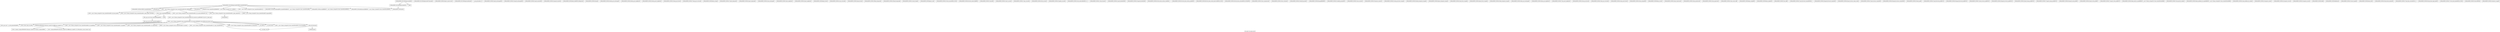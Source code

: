 digraph "Call graph: fix_deprecated.ll" {
	label="Call graph: fix_deprecated.ll";

	Node0x55c0fed12360 [shape=record,label="{_ZN9LAMMPS_NS13FixDeprecatedC2EPNS_6LAMMPSEiPPc}"];
	Node0x55c0fed12360 -> Node0x55c0fecd1b40;
	Node0x55c0fed12360 -> Node0x55c0fed129b0;
	Node0x55c0fed12360 -> Node0x55c0fed124b0;
	Node0x55c0fed12360 -> Node0x55c0fed09850;
	Node0x55c0fed12360 -> Node0x55c0fed05a70;
	Node0x55c0fed12360 -> Node0x55c0fecc2b30;
	Node0x55c0fed12360 -> Node0x55c0fecbded0;
	Node0x55c0fed12360 -> Node0x55c0fecbb590;
	Node0x55c0fed12360 -> Node0x55c0fecc1970;
	Node0x55c0fed12360 -> Node0x55c0fecc0ba0;
	Node0x55c0feccf800 [shape=record,label="{_ZN9LAMMPS_NS13FixDeprecated7setmaskEv}"];
	Node0x55c0fecc9d00 [shape=record,label="{_ZN9LAMMPS_NS3Fix16post_constructorEv}"];
	Node0x55c0feccba20 [shape=record,label="{_ZN9LAMMPS_NS13FixDeprecated4initEv}"];
	Node0x55c0fecd1b40 [shape=record,label="{_ZN9LAMMPS_NS3FixC2EPNS_6LAMMPSEiPPc}"];
	Node0x55c0fed129b0 [shape=record,label="{_ZNSaIcEC1Ev}"];
	Node0x55c0fed124b0 [shape=record,label="{_ZNSt7__cxx1112basic_stringIcSt11char_traitsIcESaIcEEC2IS3_EEPKcRKS3_}"];
	Node0x55c0fed124b0 -> Node0x55c0fecc3220;
	Node0x55c0fed124b0 -> Node0x55c0fecc5040;
	Node0x55c0fed124b0 -> Node0x55c0fecc5f10;
	Node0x55c0fed124b0 -> Node0x55c0fecc6430;
	Node0x55c0fed124b0 -> Node0x55c0fecc7910;
	Node0x55c0fecc8140 [shape=record,label="{__gxx_personality_v0}"];
	Node0x55c0fed09850 [shape=record,label="{_ZNSaIcED1Ev}"];
	Node0x55c0fed05a70 [shape=record,label="{_ZSteqIcSt11char_traitsIcESaIcEEbRKNSt7__cxx1112basic_stringIT_T0_T1_EEPKS5_}"];
	Node0x55c0fed05a70 -> Node0x55c0fed1ef90;
	Node0x55c0fecbb590 [shape=record,label="{_ZN9LAMMPS_NS5utils7logmesgEPNS_6LAMMPSERKNSt7__cxx1112basic_stringIcSt11char_traitsIcESaIcEEE}"];
	Node0x55c0fecbded0 [shape=record,label="{_ZNSt7__cxx1112basic_stringIcSt11char_traitsIcESaIcEED1Ev}"];
	Node0x55c0fecc0ba0 [shape=record,label="{_ZN9LAMMPS_NS5utils8strmatchERKNSt7__cxx1112basic_stringIcSt11char_traitsIcESaIcEEES8_}"];
	Node0x55c0fecc1970 [shape=record,label="{_ZN9LAMMPS_NS5Error3allERKNSt7__cxx1112basic_stringIcSt11char_traitsIcESaIcEEEiS8_}"];
	Node0x55c0fecc2b30 [shape=record,label="{_ZN9LAMMPS_NS3FixD2Ev}"];
	Node0x55c0fed1f130 [shape=record,label="{_ZN9LAMMPS_NS13FixDeprecatedD2Ev}"];
	Node0x55c0fed1f130 -> Node0x55c0fecc2b30;
	Node0x55c0fed1f1e0 [shape=record,label="{_ZN9LAMMPS_NS13FixDeprecatedD0Ev}"];
	Node0x55c0fed1f1e0 -> Node0x55c0fed1f130;
	Node0x55c0fed1f1e0 -> Node0x55c0fecc8320;
	Node0x55c0fecf2d00 [shape=record,label="{_ZN9LAMMPS_NS3Fix13pack_exchangeEiPd}"];
	Node0x55c0fecf4070 [shape=record,label="{_ZN9LAMMPS_NS3Fix15unpack_exchangeEiPd}"];
	Node0x55c0fecf4e60 [shape=record,label="{_ZN9LAMMPS_NS3Fix12pack_restartEiPd}"];
	Node0x55c0fecf5f80 [shape=record,label="{_ZN9LAMMPS_NS3Fix14unpack_restartEii}"];
	Node0x55c0feccc7e0 [shape=record,label="{_ZN9LAMMPS_NS3Fix9init_listEiPNS_9NeighListE}"];
	Node0x55c0feccd680 [shape=record,label="{_ZN9LAMMPS_NS3Fix5setupEi}"];
	Node0x55c0feccfff0 [shape=record,label="{_ZN9LAMMPS_NS3Fix18setup_pre_exchangeEv}"];
	Node0x55c0fecd0d20 [shape=record,label="{_ZN9LAMMPS_NS3Fix18setup_pre_neighborEv}"];
	Node0x55c0fecd1960 [shape=record,label="{_ZN9LAMMPS_NS3Fix19setup_post_neighborEv}"];
	Node0x55c0fecc1400 [shape=record,label="{_ZN9LAMMPS_NS3Fix15setup_pre_forceEi}"];
	Node0x55c0fecd1e20 [shape=record,label="{_ZN9LAMMPS_NS3Fix17setup_pre_reverseEii}"];
	Node0x55c0fecd2690 [shape=record,label="{_ZN9LAMMPS_NS3Fix9min_setupEi}"];
	Node0x55c0fecd3760 [shape=record,label="{_ZN9LAMMPS_NS3Fix17initial_integrateEi}"];
	Node0x55c0fecd45e0 [shape=record,label="{_ZN9LAMMPS_NS3Fix14post_integrateEv}"];
	Node0x55c0fecd53b0 [shape=record,label="{_ZN9LAMMPS_NS3Fix12pre_exchangeEv}"];
	Node0x55c0fecd6b70 [shape=record,label="{_ZN9LAMMPS_NS3Fix12pre_neighborEv}"];
	Node0x55c0fecd7800 [shape=record,label="{_ZN9LAMMPS_NS3Fix13post_neighborEv}"];
	Node0x55c0fecd9b10 [shape=record,label="{_ZN9LAMMPS_NS3Fix9pre_forceEi}"];
	Node0x55c0fecdacd0 [shape=record,label="{_ZN9LAMMPS_NS3Fix11pre_reverseEii}"];
	Node0x55c0fecdc210 [shape=record,label="{_ZN9LAMMPS_NS3Fix10post_forceEi}"];
	Node0x55c0fecdcd50 [shape=record,label="{_ZN9LAMMPS_NS3Fix15final_integrateEv}"];
	Node0x55c0fecddb60 [shape=record,label="{_ZN9LAMMPS_NS3Fix15fused_integrateEi}"];
	Node0x55c0fecde8f0 [shape=record,label="{_ZN9LAMMPS_NS3Fix11end_of_stepEv}"];
	Node0x55c0fecdf800 [shape=record,label="{_ZN9LAMMPS_NS3Fix8post_runEv}"];
	Node0x55c0fece0b30 [shape=record,label="{_ZN9LAMMPS_NS3Fix13write_restartEP8_IO_FILE}"];
	Node0x55c0fece1a10 [shape=record,label="{_ZN9LAMMPS_NS3Fix18write_restart_fileEPKc}"];
	Node0x55c0fece4700 [shape=record,label="{_ZN9LAMMPS_NS3Fix7restartEPc}"];
	Node0x55c0fece57d0 [shape=record,label="{_ZN9LAMMPS_NS3Fix11grow_arraysEi}"];
	Node0x55c0fece67d0 [shape=record,label="{_ZN9LAMMPS_NS3Fix11copy_arraysEiii}"];
	Node0x55c0fece8540 [shape=record,label="{_ZN9LAMMPS_NS3Fix10set_arraysEi}"];
	Node0x55c0fecebad0 [shape=record,label="{_ZN9LAMMPS_NS3Fix13update_arraysEii}"];
	Node0x55c0fececce0 [shape=record,label="{_ZN9LAMMPS_NS3Fix12set_moleculeEiiiPdS1_S1_}"];
	Node0x55c0feceeed0 [shape=record,label="{_ZN9LAMMPS_NS3Fix11clear_bonusEv}"];
	Node0x55c0fecf04c0 [shape=record,label="{_ZN9LAMMPS_NS3Fix11pack_borderEiPiPd}"];
	Node0x55c0fecf1920 [shape=record,label="{_ZN9LAMMPS_NS3Fix13unpack_borderEiiPd}"];
	Node0x55c0fed20700 [shape=record,label="{_ZN9LAMMPS_NS3Fix23write_data_section_sizeEiRiS1_}"];
	Node0x55c0fed20780 [shape=record,label="{_ZN9LAMMPS_NS3Fix23write_data_section_packEiPPd}"];
	Node0x55c0fed20800 [shape=record,label="{_ZN9LAMMPS_NS3Fix26write_data_section_keywordEiP8_IO_FILE}"];
	Node0x55c0fed20880 [shape=record,label="{_ZN9LAMMPS_NS3Fix18write_data_sectionEiP8_IO_FILEiPPdi}"];
	Node0x55c0fed20900 [shape=record,label="{_ZN9LAMMPS_NS3Fix13zero_momentumEv}"];
	Node0x55c0fed20980 [shape=record,label="{_ZN9LAMMPS_NS3Fix13zero_rotationEv}"];
	Node0x55c0fed20a00 [shape=record,label="{_ZN9LAMMPS_NS3Fix15rebuild_specialEv}"];
	Node0x55c0fed20a80 [shape=record,label="{_ZN9LAMMPS_NS3Fix5imageERPiRPPd}"];
	Node0x55c0fed20b00 [shape=record,label="{_ZN9LAMMPS_NS3Fix12modify_paramEiPPc}"];
	Node0x55c0fecf6de0 [shape=record,label="{_ZN9LAMMPS_NS3Fix12size_restartEi}"];
	Node0x55c0fecf7c60 [shape=record,label="{_ZN9LAMMPS_NS3Fix15maxsize_restartEv}"];
	Node0x55c0fecf8960 [shape=record,label="{_ZN9LAMMPS_NS3Fix21setup_pre_force_respaEii}"];
	Node0x55c0fecf98e0 [shape=record,label="{_ZN9LAMMPS_NS3Fix23initial_integrate_respaEiii}"];
	Node0x55c0fecfa920 [shape=record,label="{_ZN9LAMMPS_NS3Fix20post_integrate_respaEii}"];
	Node0x55c0fecce8a0 [shape=record,label="{_ZN9LAMMPS_NS3Fix15pre_force_respaEiii}"];
	Node0x55c0fed064c0 [shape=record,label="{_ZN9LAMMPS_NS3Fix16post_force_respaEiii}"];
	Node0x55c0fecd03e0 [shape=record,label="{_ZN9LAMMPS_NS3Fix21final_integrate_respaEii}"];
	Node0x55c0fed072d0 [shape=record,label="{_ZN9LAMMPS_NS3Fix16min_pre_exchangeEv}"];
	Node0x55c0fed08940 [shape=record,label="{_ZN9LAMMPS_NS3Fix16min_pre_neighborEv}"];
	Node0x55c0fed09500 [shape=record,label="{_ZN9LAMMPS_NS3Fix17min_post_neighborEv}"];
	Node0x55c0fed09e40 [shape=record,label="{_ZN9LAMMPS_NS3Fix13min_pre_forceEi}"];
	Node0x55c0fed0bc10 [shape=record,label="{_ZN9LAMMPS_NS3Fix15min_pre_reverseEii}"];
	Node0x55c0fed0cab0 [shape=record,label="{_ZN9LAMMPS_NS3Fix14min_post_forceEi}"];
	Node0x55c0fed09d30 [shape=record,label="{_ZN9LAMMPS_NS3Fix10min_energyEPd}"];
	Node0x55c0fed0dde0 [shape=record,label="{_ZN9LAMMPS_NS3Fix9min_storeEv}"];
	Node0x55c0fed0bb00 [shape=record,label="{_ZN9LAMMPS_NS3Fix14min_clearstoreEv}"];
	Node0x55c0fed0f160 [shape=record,label="{_ZN9LAMMPS_NS3Fix13min_pushstoreEv}"];
	Node0x55c0feca8970 [shape=record,label="{_ZN9LAMMPS_NS3Fix12min_popstoreEv}"];
	Node0x55c0fecb76a0 [shape=record,label="{_ZN9LAMMPS_NS3Fix13min_reset_refEv}"];
	Node0x55c0fecb4970 [shape=record,label="{_ZN9LAMMPS_NS3Fix8min_stepEdPd}"];
	Node0x55c0fecb6cc0 [shape=record,label="{_ZN9LAMMPS_NS3Fix9max_alphaEPd}"];
	Node0x55c0feceb1f0 [shape=record,label="{_ZN9LAMMPS_NS3Fix7min_dofEv}"];
	Node0x55c0fecc7980 [shape=record,label="{_ZN9LAMMPS_NS3Fix17pack_forward_commEiPiPdiS1_}"];
	Node0x55c0fecc14f0 [shape=record,label="{_ZN9LAMMPS_NS3Fix19unpack_forward_commEiiPd}"];
	Node0x55c0fecc50b0 [shape=record,label="{_ZN9LAMMPS_NS3Fix22pack_reverse_comm_sizeEii}"];
	Node0x55c0fecea950 [shape=record,label="{_ZN9LAMMPS_NS3Fix17pack_reverse_commEiiPd}"];
	Node0x55c0fece2e30 [shape=record,label="{_ZN9LAMMPS_NS3Fix19unpack_reverse_commEiPiPd}"];
	Node0x55c0fece4190 [shape=record,label="{_ZN9LAMMPS_NS3Fix10reset_gridEv}"];
	Node0x55c0fecd61c0 [shape=record,label="{_ZN9LAMMPS_NS3Fix17pack_forward_gridEiPviPi}"];
	Node0x55c0fecd8680 [shape=record,label="{_ZN9LAMMPS_NS3Fix19unpack_forward_gridEiPviPi}"];
	Node0x55c0feceada0 [shape=record,label="{_ZN9LAMMPS_NS3Fix17pack_reverse_gridEiPviPi}"];
	Node0x55c0fecde7a0 [shape=record,label="{_ZN9LAMMPS_NS3Fix19unpack_reverse_gridEiPviPi}"];
	Node0x55c0fed0ac70 [shape=record,label="{_ZN9LAMMPS_NS3Fix15pack_remap_gridEiPviPi}"];
	Node0x55c0fed05c10 [shape=record,label="{_ZN9LAMMPS_NS3Fix17unpack_remap_gridEiPviPi}"];
	Node0x55c0fed0c450 [shape=record,label="{_ZN9LAMMPS_NS3Fix16unpack_read_gridEiPc}"];
	Node0x55c0fecd7d90 [shape=record,label="{_ZN9LAMMPS_NS3Fix15pack_write_gridEiPv}"];
	Node0x55c0fecd8230 [shape=record,label="{_ZN9LAMMPS_NS3Fix17unpack_write_gridEiPvPi}"];
	Node0x55c0fecf72f0 [shape=record,label="{_ZN9LAMMPS_NS3Fix16get_grid_by_nameERKNSt7__cxx1112basic_stringIcSt11char_traitsIcESaIcEEERi}"];
	Node0x55c0fed04e90 [shape=record,label="{_ZN9LAMMPS_NS3Fix17get_grid_by_indexEi}"];
	Node0x55c0fecd27e0 [shape=record,label="{_ZN9LAMMPS_NS3Fix20get_griddata_by_nameEiRKNSt7__cxx1112basic_stringIcSt11char_traitsIcESaIcEEERi}"];
	Node0x55c0feccba90 [shape=record,label="{_ZN9LAMMPS_NS3Fix21get_griddata_by_indexEi}"];
	Node0x55c0fecc6ed0 [shape=record,label="{_ZN9LAMMPS_NS3Fix14compute_scalarEv}"];
	Node0x55c0fecc2ba0 [shape=record,label="{_ZN9LAMMPS_NS3Fix14compute_vectorEi}"];
	Node0x55c0fed0a260 [shape=record,label="{_ZN9LAMMPS_NS3Fix13compute_arrayEii}"];
	Node0x55c0fed0a2e0 [shape=record,label="{_ZN9LAMMPS_NS3Fix3dofEi}"];
	Node0x55c0fed0d490 [shape=record,label="{_ZN9LAMMPS_NS3Fix6deformEi}"];
	Node0x55c0fed1a3b0 [shape=record,label="{_ZN9LAMMPS_NS3Fix12reset_targetEd}"];
	Node0x55c0fed1a430 [shape=record,label="{_ZN9LAMMPS_NS3Fix8reset_dtEv}"];
	Node0x55c0fed20500 [shape=record,label="{_ZN9LAMMPS_NS3Fix16read_data_headerEPc}"];
	Node0x55c0fed20580 [shape=record,label="{_ZN9LAMMPS_NS3Fix17read_data_sectionEPciS1_i}"];
	Node0x55c0fed20600 [shape=record,label="{_ZN9LAMMPS_NS3Fix20read_data_skip_linesEPc}"];
	Node0x55c0fed20680 [shape=record,label="{_ZN9LAMMPS_NS3Fix17write_data_headerEP8_IO_FILEi}"];
	Node0x55c0fed20b80 [shape=record,label="{_ZN9LAMMPS_NS3Fix7extractEPKcRi}"];
	Node0x55c0fed20c00 [shape=record,label="{_ZN9LAMMPS_NS3Fix12memory_usageEv}"];
	Node0x55c0fecc3220 [shape=record,label="{_ZNSt7__cxx1112basic_stringIcSt11char_traitsIcESaIcEE13_M_local_dataEv}"];
	Node0x55c0fecc5040 [shape=record,label="{_ZNSt7__cxx1112basic_stringIcSt11char_traitsIcESaIcEE12_Alloc_hiderC1EPcRKS3_}"];
	Node0x55c0fecc6430 [shape=record,label="{_ZNSt7__cxx1112basic_stringIcSt11char_traitsIcESaIcEE12_M_constructIPKcEEvT_S8_}"];
	Node0x55c0fecc6430 -> Node0x55c0fed20c80;
	Node0x55c0fecc5f10 [shape=record,label="{_ZNSt11char_traitsIcE6lengthEPKc}"];
	Node0x55c0fecc5f10 -> Node0x55c0fed20d00;
	Node0x55c0fecc5f10 -> Node0x55c0fed20d80;
	Node0x55c0fecc7910 [shape=record,label="{_ZNSt7__cxx1112basic_stringIcSt11char_traitsIcESaIcEE12_Alloc_hiderD2Ev}"];
	Node0x55c0fecc7910 -> Node0x55c0fed20e00;
	Node0x55c0fed20c80 [shape=record,label="{_ZNSt7__cxx1112basic_stringIcSt11char_traitsIcESaIcEE16_M_construct_auxIPKcEEvT_S8_St12__false_type}"];
	Node0x55c0fed20c80 -> Node0x55c0fed20e80;
	Node0x55c0fed20e80 [shape=record,label="{_ZNSt7__cxx1112basic_stringIcSt11char_traitsIcESaIcEE12_M_constructIPKcEEvT_S8_St20forward_iterator_tag}"];
	Node0x55c0fed20e80 -> Node0x55c0fed20f00;
	Node0x55c0fed20e80 -> Node0x55c0fed20f80;
	Node0x55c0fed20e80 -> Node0x55c0fed21000;
	Node0x55c0fed20e80 -> Node0x55c0fed21130;
	Node0x55c0fed20e80 -> Node0x55c0fed211b0;
	Node0x55c0fed20e80 -> Node0x55c0fed21230;
	Node0x55c0fed20e80 -> Node0x55c0fed212b0;
	Node0x55c0fed20e80 -> Node0x55c0fed21330;
	Node0x55c0fed20e80 -> Node0x55c0fed213b0;
	Node0x55c0fed20e80 -> Node0x55c0fed22870;
	Node0x55c0fed20e80 -> Node0x55c0fed228f0;
	Node0x55c0fed20e80 -> Node0x55c0fed22970;
	Node0x55c0fed20e80 -> Node0x55c0fed229f0;
	Node0x55c0fed20e80 -> Node0x55c0fed22a70;
	Node0x55c0fed20f00 [shape=record,label="{_ZN9__gnu_cxx17__is_null_pointerIKcEEbPT_}"];
	Node0x55c0fed20f80 [shape=record,label="{_ZSt19__throw_logic_errorPKc}"];
	Node0x55c0fed21000 [shape=record,label="{_ZSt8distanceIPKcENSt15iterator_traitsIT_E15difference_typeES3_S3_}"];
	Node0x55c0fed21000 -> Node0x55c0fed22af0;
	Node0x55c0fed21000 -> Node0x55c0fed22b70;
	Node0x55c0fed211b0 [shape=record,label="{_ZNSt7__cxx1112basic_stringIcSt11char_traitsIcESaIcEE7_M_dataEPc}"];
	Node0x55c0fed21130 [shape=record,label="{_ZNSt7__cxx1112basic_stringIcSt11char_traitsIcESaIcEE9_M_createERmm}"];
	Node0x55c0fed21230 [shape=record,label="{_ZNSt7__cxx1112basic_stringIcSt11char_traitsIcESaIcEE11_M_capacityEm}"];
	Node0x55c0fed21330 [shape=record,label="{_ZNSt7__cxx1112basic_stringIcSt11char_traitsIcESaIcEE13_S_copy_charsEPcPKcS7_}"];
	Node0x55c0fed212b0 [shape=record,label="{_ZNKSt7__cxx1112basic_stringIcSt11char_traitsIcESaIcEE7_M_dataEv}"];
	Node0x55c0fed213b0 [shape=record,label="{__cxa_begin_catch}"];
	Node0x55c0fed22870 [shape=record,label="{_ZNSt7__cxx1112basic_stringIcSt11char_traitsIcESaIcEE10_M_disposeEv}"];
	Node0x55c0fed228f0 [shape=record,label="{__cxa_rethrow}"];
	Node0x55c0fed22970 [shape=record,label="{__cxa_end_catch}"];
	Node0x55c0fed22a70 [shape=record,label="{__clang_call_terminate}"];
	Node0x55c0fed22a70 -> Node0x55c0fed213b0;
	Node0x55c0fed22a70 -> Node0x55c0fed21430;
	Node0x55c0fed21430 [shape=record,label="{_ZSt9terminatev}"];
	Node0x55c0fed229f0 [shape=record,label="{_ZNSt7__cxx1112basic_stringIcSt11char_traitsIcESaIcEE13_M_set_lengthEm}"];
	Node0x55c0fed22b70 [shape=record,label="{_ZSt10__distanceIPKcENSt15iterator_traitsIT_E15difference_typeES3_S3_St26random_access_iterator_tag}"];
	Node0x55c0fed22af0 [shape=record,label="{_ZSt19__iterator_categoryIPKcENSt15iterator_traitsIT_E17iterator_categoryERKS3_}"];
	Node0x55c0fed20d00 [shape=record,label="{_ZN9__gnu_cxx11char_traitsIcE6lengthEPKc}"];
	Node0x55c0fed20d00 -> Node0x55c0fed214b0;
	Node0x55c0fed20d80 [shape=record,label="{strlen}"];
	Node0x55c0fed214b0 [shape=record,label="{_ZN9__gnu_cxx11char_traitsIcE2eqERKcS3_}"];
	Node0x55c0fed20e00 [shape=record,label="{_ZNSaIcED2Ev}"];
	Node0x55c0fed1ef90 [shape=record,label="{_ZNKSt7__cxx1112basic_stringIcSt11char_traitsIcESaIcEE7compareEPKc}"];
	Node0x55c0fecc8320 [shape=record,label="{_ZdlPv}"];
}
